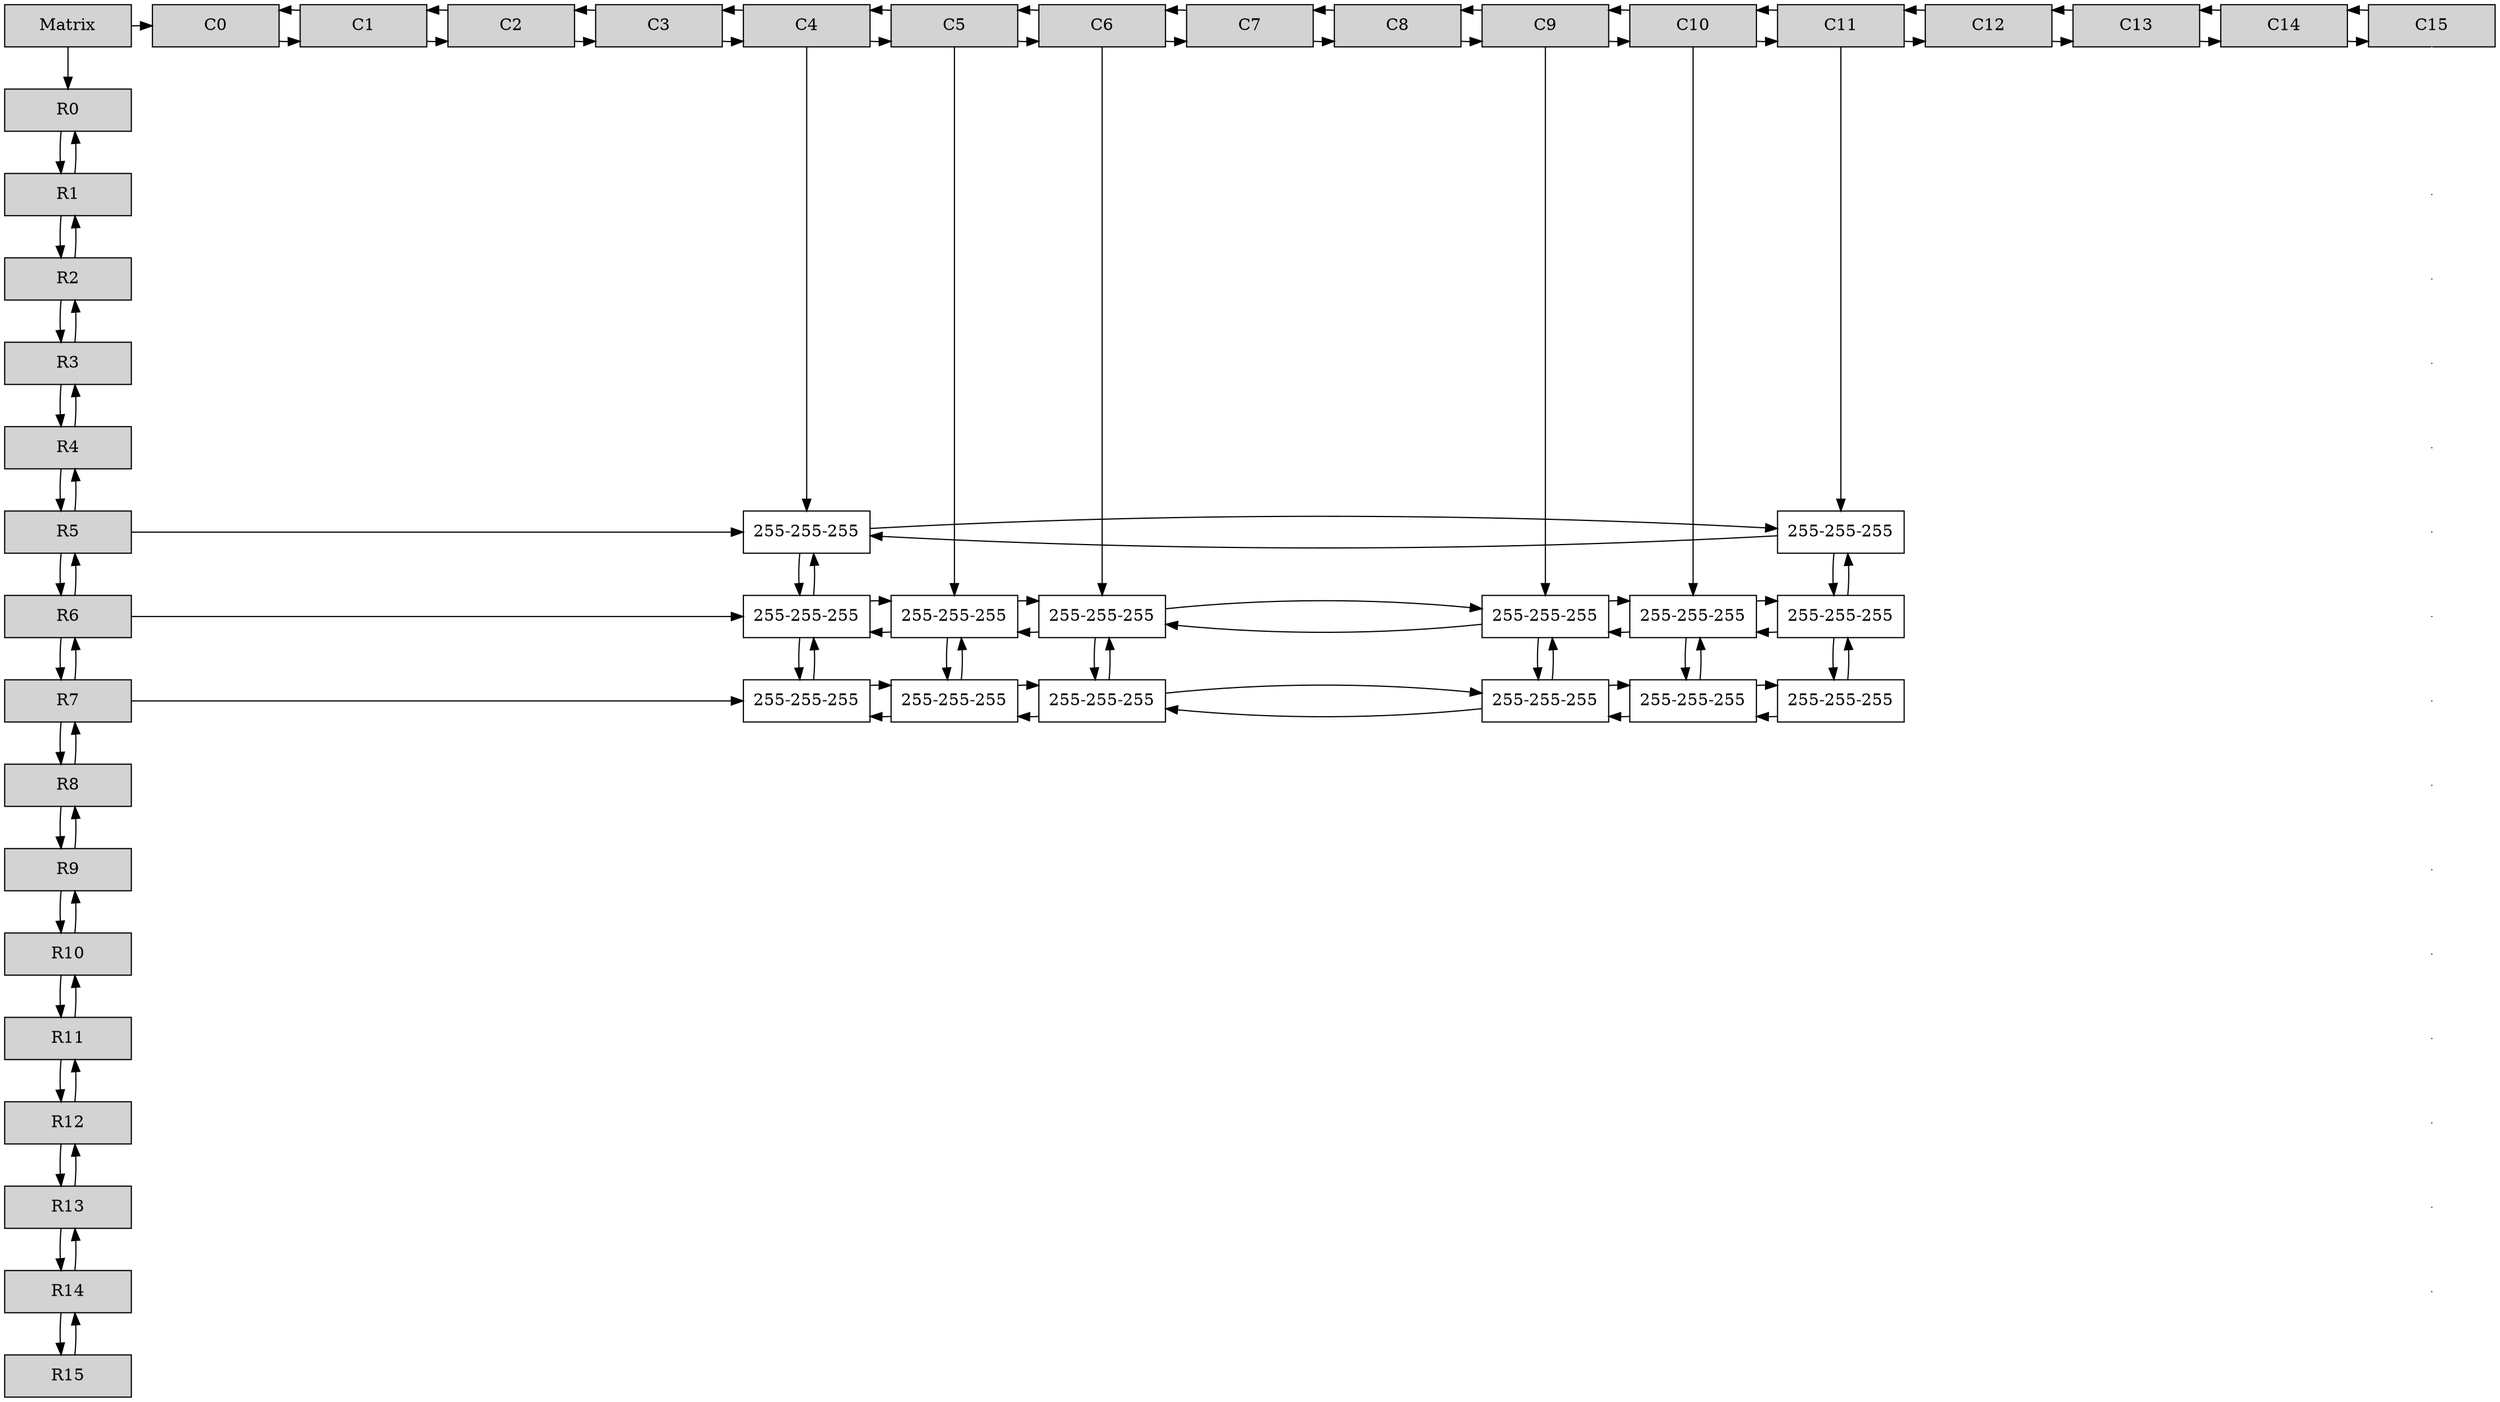 digraph Sparce_Matrix {
node [shape=box]
Mt[ label = "Matrix", width = 1.5, style = filled, group = 1 ];
e0[ shape = point, width = 0 ];
e1[ shape = point, width = 0 ];
e2[ shape = point, width = 0 ];
e3[ shape = point, width = 0 ];
e4[ shape = point, width = 0 ];
e5[ shape = point, width = 0 ];
e6[ shape = point, width = 0 ];
e7[ shape = point, width = 0 ];
e8[ shape = point, width = 0 ];
e9[ shape = point, width = 0 ];
e10[ shape = point, width = 0 ];
e11[ shape = point, width = 0 ];
e12[ shape = point, width = 0 ];
e13[ shape = point, width = 0 ];
A0[label ="C0" width = 1.5 style = filled, group =2];
A0->A1;
A1[label ="C1" width = 1.5 style = filled, group =3];
A1->A2;
A1->A0;
A2[label ="C2" width = 1.5 style = filled, group =4];
A2->A3;
A2->A1;
A3[label ="C3" width = 1.5 style = filled, group =5];
A3->A4;
A3->A2;
A4[label ="C4" width = 1.5 style = filled, group =6];
A4->A5;
A4->A3;
A5[label ="C5" width = 1.5 style = filled, group =7];
A5->A6;
A5->A4;
A6[label ="C6" width = 1.5 style = filled, group =8];
A6->A7;
A6->A5;
A7[label ="C7" width = 1.5 style = filled, group =9];
A7->A8;
A7->A6;
A8[label ="C8" width = 1.5 style = filled, group =10];
A8->A9;
A8->A7;
A9[label ="C9" width = 1.5 style = filled, group =11];
A9->A10;
A9->A8;
A10[label ="C10" width = 1.5 style = filled, group =12];
A10->A11;
A10->A9;
A11[label ="C11" width = 1.5 style = filled, group =13];
A11->A12;
A11->A10;
A12[label ="C12" width = 1.5 style = filled, group =14];
A12->A13;
A12->A11;
A13[label ="C13" width = 1.5 style = filled, group =15];
A13->A14;
A13->A12;
A14[label ="C14" width = 1.5 style = filled, group =16];
A14->A15;
A14->A13;
A15[label ="C15" width = 1.5 style = filled, group =17];
A15->A14;
{ rank = same; Mt; A0; A1; A2; A3; A4; A5; A6; A7; A8; A9; A10; A11; A12; A13; A14; A15; }
U0[label = "R0"    width = 1.5 style = filled, group = 1 ];
U0->U1;
U1[label = "R1"    width = 1.5 style = filled, group = 1 ];
U1->U2;
U1->U0;
U2[label = "R2"    width = 1.5 style = filled, group = 1 ];
U2->U3;
U2->U1;
U3[label = "R3"    width = 1.5 style = filled, group = 1 ];
U3->U4;
U3->U2;
U4[label = "R4"    width = 1.5 style = filled, group = 1 ];
U4->U5;
U4->U3;
U5[label = "R5"    width = 1.5 style = filled, group = 1 ];
U5->U6;
U5->U4;
N4_L5 [label = "255-255-255" width = 1.5, group =6];
U5 -> N4_L5;
A4 -> N4_L5;
N11_L5 [label = "255-255-255" width = 1.5, group =13];
N11_L5 -> N4_L5;
N4_L5 -> N11_L5;
A11 -> N11_L5;
{ rank = same; U5;N4_L5;N11_L5;}
U6[label = "R6"    width = 1.5 style = filled, group = 1 ];
U6->U7;
U6->U5;
N4_L6 [label = "255-255-255" width = 1.5, group =6];
U6 -> N4_L6;
N4_L6 -> N4_L5;
N4_L5 -> N4_L6;
N5_L6 [label = "255-255-255" width = 1.5, group =7];
N5_L6 -> N4_L6;
N4_L6 -> N5_L6;
A5 -> N5_L6;
N6_L6 [label = "255-255-255" width = 1.5, group =8];
N6_L6 -> N5_L6;
N5_L6 -> N6_L6;
A6 -> N6_L6;
N9_L6 [label = "255-255-255" width = 1.5, group =11];
N9_L6 -> N6_L6;
N6_L6 -> N9_L6;
A9 -> N9_L6;
N10_L6 [label = "255-255-255" width = 1.5, group =12];
N10_L6 -> N9_L6;
N9_L6 -> N10_L6;
A10 -> N10_L6;
N11_L6 [label = "255-255-255" width = 1.5, group =13];
N11_L6 -> N10_L6;
N10_L6 -> N11_L6;
N11_L6 -> N11_L5;
N11_L5 -> N11_L6;
{ rank = same; U6;N4_L6;N5_L6;N6_L6;N9_L6;N10_L6;N11_L6;}
U7[label = "R7"    width = 1.5 style = filled, group = 1 ];
U7->U8;
U7->U6;
N4_L7 [label = "255-255-255" width = 1.5, group =6];
U7 -> N4_L7;
N4_L7 -> N4_L6;
N4_L6 -> N4_L7;
N5_L7 [label = "255-255-255" width = 1.5, group =7];
N5_L7 -> N4_L7;
N4_L7 -> N5_L7;
N5_L7 -> N5_L6;
N5_L6 -> N5_L7;
N6_L7 [label = "255-255-255" width = 1.5, group =8];
N6_L7 -> N5_L7;
N5_L7 -> N6_L7;
N6_L7 -> N6_L6;
N6_L6 -> N6_L7;
N9_L7 [label = "255-255-255" width = 1.5, group =11];
N9_L7 -> N6_L7;
N6_L7 -> N9_L7;
N9_L7 -> N9_L6;
N9_L6 -> N9_L7;
N10_L7 [label = "255-255-255" width = 1.5, group =12];
N10_L7 -> N9_L7;
N9_L7 -> N10_L7;
N10_L7 -> N10_L6;
N10_L6 -> N10_L7;
N11_L7 [label = "255-255-255" width = 1.5, group =13];
N11_L7 -> N10_L7;
N10_L7 -> N11_L7;
N11_L7 -> N11_L6;
N11_L6 -> N11_L7;
{ rank = same; U7;N4_L7;N5_L7;N6_L7;N9_L7;N10_L7;N11_L7;}
U8[label = "R8"    width = 1.5 style = filled, group = 1 ];
U8->U9;
U8->U7;
U9[label = "R9"    width = 1.5 style = filled, group = 1 ];
U9->U10;
U9->U8;
U10[label = "R10"    width = 1.5 style = filled, group = 1 ];
U10->U11;
U10->U9;
U11[label = "R11"    width = 1.5 style = filled, group = 1 ];
U11->U12;
U11->U10;
U12[label = "R12"    width = 1.5 style = filled, group = 1 ];
U12->U13;
U12->U11;
U13[label = "R13"    width = 1.5 style = filled, group = 1 ];
U13->U14;
U13->U12;
U14[label = "R14"    width = 1.5 style = filled, group = 1 ];
U14->U15;
U14->U13;
U15[label = "R15"    width = 1.5 style = filled, group = 1 ];
U15->U14;
Mt->U0;
Mt->A0;
{ rank = same; U1; e0}
{ rank = same; U2; e1}
{ rank = same; U3; e2}
{ rank = same; U4; e3}
{ rank = same; U5; e4}
{ rank = same; U6; e5}
{ rank = same; U7; e6}
{ rank = same; U8; e7}
{ rank = same; U9; e8}
{ rank = same; U10; e9}
{ rank = same; U11; e10}
{ rank = same; U12; e11}
{ rank = same; U13; e12}
{ rank = same; U14; e13}
A15-> e0[ dir = none, color = "white" ];
e0-> e1[ dir = none, color = "white" ];
e1-> e2[ dir = none, color = "white" ];
e2-> e3[ dir = none, color = "white" ];
e3-> e4[ dir = none, color = "white" ];
e4-> e5[ dir = none, color = "white" ];
e5-> e6[ dir = none, color = "white" ];
e6-> e7[ dir = none, color = "white" ];
e7-> e8[ dir = none, color = "white" ];
e8-> e9[ dir = none, color = "white" ];
e9-> e10[ dir = none, color = "white" ];
e10-> e11[ dir = none, color = "white" ];
e11-> e12[ dir = none, color = "white" ];
e12-> e13[ dir = none, color = "white" ];
}
